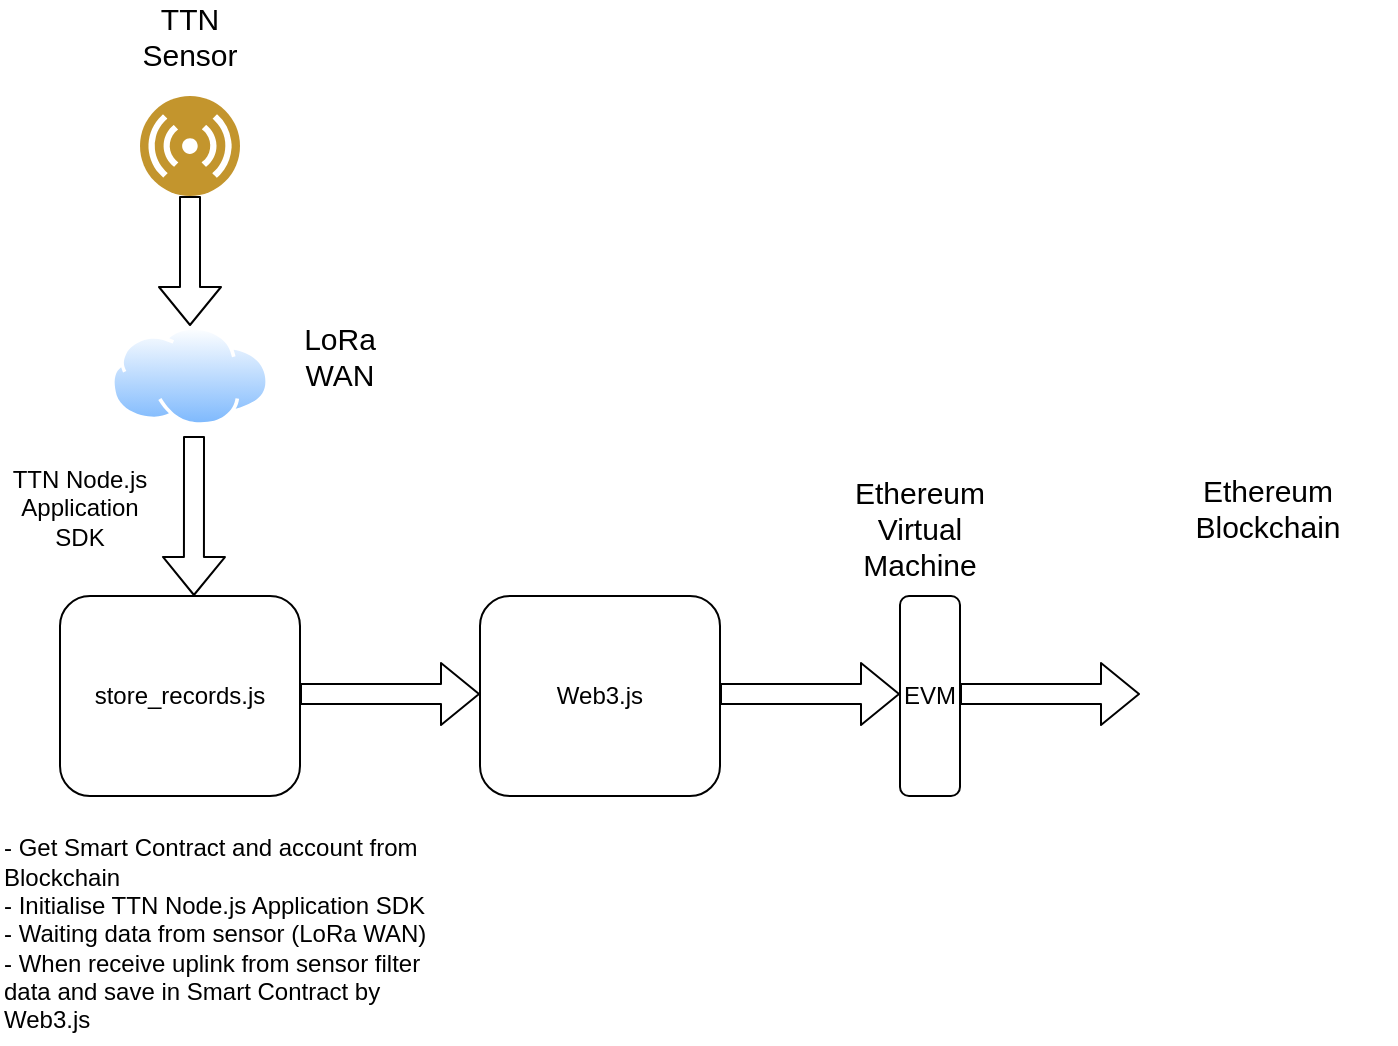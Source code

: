 <mxfile pages="1" version="11.2.7" type="github"><diagram id="_NE7UQ4QOj5R14uCq4kA" name="Page-1"><mxGraphModel dx="786" dy="481" grid="1" gridSize="10" guides="1" tooltips="1" connect="1" arrows="1" fold="1" page="1" pageScale="1" pageWidth="827" pageHeight="1169" math="0" shadow="0"><root><mxCell id="0"/><mxCell id="1" parent="0"/><mxCell id="SmVLr--b09ZpRO7YRdOo-1" value="store_records.js" style="rounded=1;whiteSpace=wrap;html=1;" vertex="1" parent="1"><mxGeometry x="50" y="460" width="120" height="100" as="geometry"/></mxCell><mxCell id="SmVLr--b09ZpRO7YRdOo-2" value="Web3.js" style="rounded=1;whiteSpace=wrap;html=1;" vertex="1" parent="1"><mxGeometry x="260" y="460" width="120" height="100" as="geometry"/></mxCell><mxCell id="SmVLr--b09ZpRO7YRdOo-3" value="EVM" style="rounded=1;whiteSpace=wrap;html=1;" vertex="1" parent="1"><mxGeometry x="470" y="460" width="30" height="100" as="geometry"/></mxCell><mxCell id="SmVLr--b09ZpRO7YRdOo-4" value="" style="shape=image;html=1;verticalAlign=top;verticalLabelPosition=bottom;labelBackgroundColor=#ffffff;imageAspect=0;aspect=fixed;image=https://cdn4.iconfinder.com/data/icons/cryptocoins/227/ETH-alt-128.png" vertex="1" parent="1"><mxGeometry x="590" y="446" width="128" height="128" as="geometry"/></mxCell><mxCell id="SmVLr--b09ZpRO7YRdOo-5" value="" style="shape=flexArrow;endArrow=classic;html=1;exitX=1;exitY=0.5;exitDx=0;exitDy=0;entryX=0;entryY=0.5;entryDx=0;entryDy=0;" edge="1" parent="1"><mxGeometry width="50" height="50" relative="1" as="geometry"><mxPoint x="380" y="509" as="sourcePoint"/><mxPoint x="470" y="509" as="targetPoint"/></mxGeometry></mxCell><mxCell id="SmVLr--b09ZpRO7YRdOo-6" value="" style="shape=flexArrow;endArrow=classic;html=1;exitX=1;exitY=0.5;exitDx=0;exitDy=0;entryX=0;entryY=0.5;entryDx=0;entryDy=0;" edge="1" parent="1"><mxGeometry width="50" height="50" relative="1" as="geometry"><mxPoint x="500" y="509" as="sourcePoint"/><mxPoint x="590" y="509" as="targetPoint"/></mxGeometry></mxCell><mxCell id="SmVLr--b09ZpRO7YRdOo-7" value="" style="shape=flexArrow;endArrow=classic;html=1;exitX=1;exitY=0.5;exitDx=0;exitDy=0;entryX=0;entryY=0.5;entryDx=0;entryDy=0;" edge="1" parent="1"><mxGeometry width="50" height="50" relative="1" as="geometry"><mxPoint x="170" y="509" as="sourcePoint"/><mxPoint x="260" y="509" as="targetPoint"/></mxGeometry></mxCell><mxCell id="SmVLr--b09ZpRO7YRdOo-8" value="- Get Smart Contract and account from Blockchain&lt;br style=&quot;font-size: 12px;&quot;&gt;- Initialise TTN Node.js Application SDK&lt;br style=&quot;font-size: 12px;&quot;&gt;- Waiting data from sensor (LoRa WAN)&lt;br style=&quot;font-size: 12px;&quot;&gt;- When receive uplink from sensor filter data and save in Smart Contract by Web3.js" style="text;html=1;strokeColor=none;fillColor=none;align=left;verticalAlign=middle;whiteSpace=wrap;rounded=0;fontSize=12;" vertex="1" parent="1"><mxGeometry x="20" y="574" width="220" height="110" as="geometry"/></mxCell><mxCell id="SmVLr--b09ZpRO7YRdOo-10" value="Ethereum Virtual Machine" style="text;html=1;strokeColor=none;fillColor=none;align=center;verticalAlign=middle;whiteSpace=wrap;rounded=0;fontSize=15;" vertex="1" parent="1"><mxGeometry x="460" y="416" width="40" height="20" as="geometry"/></mxCell><mxCell id="SmVLr--b09ZpRO7YRdOo-11" value="Ethereum Blockchain" style="text;html=1;strokeColor=none;fillColor=none;align=center;verticalAlign=middle;whiteSpace=wrap;rounded=0;fontSize=15;" vertex="1" parent="1"><mxGeometry x="634" y="406" width="40" height="20" as="geometry"/></mxCell><mxCell id="SmVLr--b09ZpRO7YRdOo-12" value="" style="aspect=fixed;perimeter=ellipsePerimeter;html=1;align=center;shadow=0;dashed=0;fontColor=#4277BB;labelBackgroundColor=#ffffff;fontSize=12;spacingTop=3;image;image=img/lib/ibm/users/sensor.svg;" vertex="1" parent="1"><mxGeometry x="90" y="210" width="50" height="50" as="geometry"/></mxCell><mxCell id="SmVLr--b09ZpRO7YRdOo-15" value="TTN Sensor" style="text;html=1;strokeColor=none;fillColor=none;align=center;verticalAlign=middle;whiteSpace=wrap;rounded=0;fontSize=15;" vertex="1" parent="1"><mxGeometry x="95" y="170" width="40" height="20" as="geometry"/></mxCell><mxCell id="SmVLr--b09ZpRO7YRdOo-17" value="" style="aspect=fixed;perimeter=ellipsePerimeter;html=1;align=center;shadow=0;dashed=0;spacingTop=3;image;image=img/lib/active_directory/internet_cloud.svg;" vertex="1" parent="1"><mxGeometry x="75.5" y="325" width="79" height="50" as="geometry"/></mxCell><mxCell id="SmVLr--b09ZpRO7YRdOo-18" value="LoRa WAN" style="text;html=1;strokeColor=none;fillColor=none;align=center;verticalAlign=middle;whiteSpace=wrap;rounded=0;fontSize=15;" vertex="1" parent="1"><mxGeometry x="170" y="330" width="40" height="20" as="geometry"/></mxCell><mxCell id="SmVLr--b09ZpRO7YRdOo-20" value="" style="shape=flexArrow;endArrow=classic;html=1;exitX=0.5;exitY=1;exitDx=0;exitDy=0;" edge="1" parent="1" source="SmVLr--b09ZpRO7YRdOo-12" target="SmVLr--b09ZpRO7YRdOo-17"><mxGeometry width="50" height="50" relative="1" as="geometry"><mxPoint x="95" y="270" as="sourcePoint"/><mxPoint x="185" y="270" as="targetPoint"/></mxGeometry></mxCell><mxCell id="SmVLr--b09ZpRO7YRdOo-21" value="" style="shape=flexArrow;endArrow=classic;html=1;entryX=0.558;entryY=0;entryDx=0;entryDy=0;entryPerimeter=0;" edge="1" parent="1" target="SmVLr--b09ZpRO7YRdOo-1"><mxGeometry width="50" height="50" relative="1" as="geometry"><mxPoint x="117" y="380" as="sourcePoint"/><mxPoint x="115" y="410" as="targetPoint"/></mxGeometry></mxCell><mxCell id="SmVLr--b09ZpRO7YRdOo-22" value="TTN&amp;nbsp;Node.js Application SDK" style="text;html=1;strokeColor=none;fillColor=none;align=center;verticalAlign=middle;whiteSpace=wrap;rounded=0;fontSize=12;" vertex="1" parent="1"><mxGeometry x="40" y="406" width="40" height="20" as="geometry"/></mxCell></root></mxGraphModel></diagram></mxfile>
